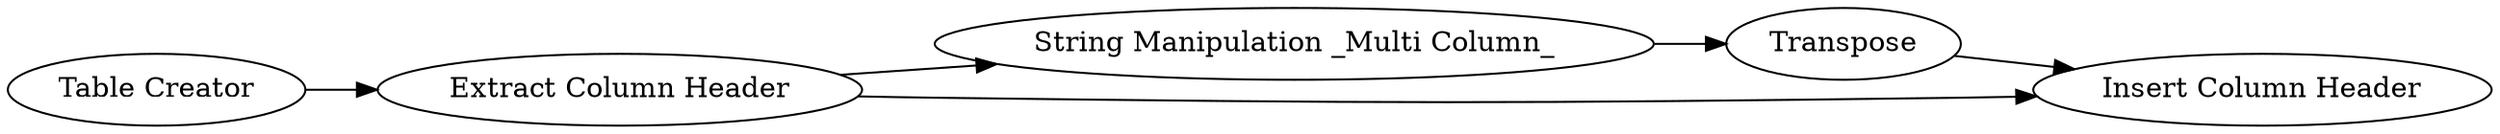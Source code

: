 digraph {
	75 -> 74
	74 -> 73
	71 -> 73
	71 -> 75
	69 -> 71
	71 [label="Extract Column Header"]
	69 [label="Table Creator"]
	74 [label=Transpose]
	73 [label="Insert Column Header"]
	75 [label="String Manipulation _Multi Column_"]
	rankdir=LR
}
